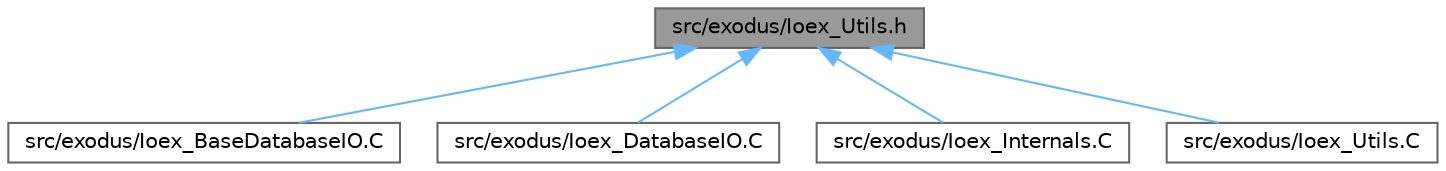 digraph "src/exodus/Ioex_Utils.h"
{
 // INTERACTIVE_SVG=YES
 // LATEX_PDF_SIZE
  bgcolor="transparent";
  edge [fontname=Helvetica,fontsize=10,labelfontname=Helvetica,labelfontsize=10];
  node [fontname=Helvetica,fontsize=10,shape=box,height=0.2,width=0.4];
  Node1 [id="Node000001",label="src/exodus/Ioex_Utils.h",height=0.2,width=0.4,color="gray40", fillcolor="grey60", style="filled", fontcolor="black",tooltip=" "];
  Node1 -> Node2 [id="edge1_Node000001_Node000002",dir="back",color="steelblue1",style="solid",tooltip=" "];
  Node2 [id="Node000002",label="src/exodus/Ioex_BaseDatabaseIO.C",height=0.2,width=0.4,color="grey40", fillcolor="white", style="filled",URL="$Ioex__BaseDatabaseIO_8C.html",tooltip=" "];
  Node1 -> Node3 [id="edge2_Node000001_Node000003",dir="back",color="steelblue1",style="solid",tooltip=" "];
  Node3 [id="Node000003",label="src/exodus/Ioex_DatabaseIO.C",height=0.2,width=0.4,color="grey40", fillcolor="white", style="filled",URL="$Ioex__DatabaseIO_8C.html",tooltip=" "];
  Node1 -> Node4 [id="edge3_Node000001_Node000004",dir="back",color="steelblue1",style="solid",tooltip=" "];
  Node4 [id="Node000004",label="src/exodus/Ioex_Internals.C",height=0.2,width=0.4,color="grey40", fillcolor="white", style="filled",URL="$Ioex__Internals_8C.html",tooltip=" "];
  Node1 -> Node5 [id="edge4_Node000001_Node000005",dir="back",color="steelblue1",style="solid",tooltip=" "];
  Node5 [id="Node000005",label="src/exodus/Ioex_Utils.C",height=0.2,width=0.4,color="grey40", fillcolor="white", style="filled",URL="$Ioex__Utils_8C.html",tooltip=" "];
}
